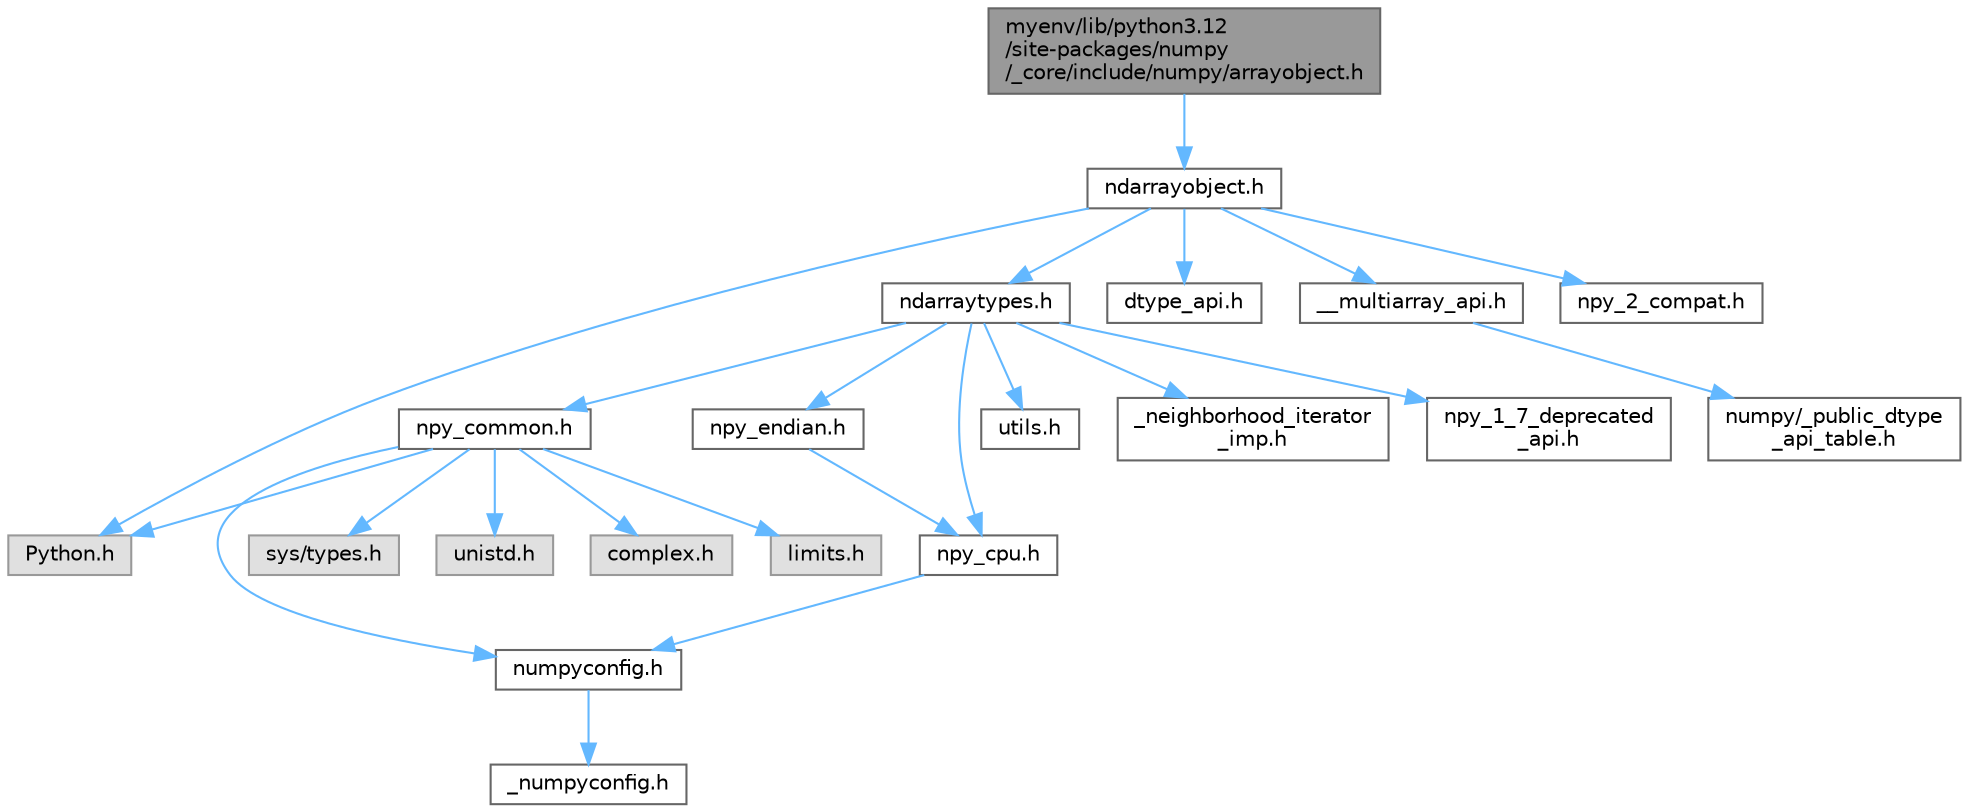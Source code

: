 digraph "myenv/lib/python3.12/site-packages/numpy/_core/include/numpy/arrayobject.h"
{
 // LATEX_PDF_SIZE
  bgcolor="transparent";
  edge [fontname=Helvetica,fontsize=10,labelfontname=Helvetica,labelfontsize=10];
  node [fontname=Helvetica,fontsize=10,shape=box,height=0.2,width=0.4];
  Node1 [id="Node000001",label="myenv/lib/python3.12\l/site-packages/numpy\l/_core/include/numpy/arrayobject.h",height=0.2,width=0.4,color="gray40", fillcolor="grey60", style="filled", fontcolor="black",tooltip=" "];
  Node1 -> Node2 [id="edge1_Node000001_Node000002",color="steelblue1",style="solid",tooltip=" "];
  Node2 [id="Node000002",label="ndarrayobject.h",height=0.2,width=0.4,color="grey40", fillcolor="white", style="filled",URL="$ndarrayobject_8h.html",tooltip=" "];
  Node2 -> Node3 [id="edge2_Node000002_Node000003",color="steelblue1",style="solid",tooltip=" "];
  Node3 [id="Node000003",label="Python.h",height=0.2,width=0.4,color="grey60", fillcolor="#E0E0E0", style="filled",tooltip=" "];
  Node2 -> Node4 [id="edge3_Node000002_Node000004",color="steelblue1",style="solid",tooltip=" "];
  Node4 [id="Node000004",label="ndarraytypes.h",height=0.2,width=0.4,color="grey40", fillcolor="white", style="filled",URL="$ndarraytypes_8h.html",tooltip=" "];
  Node4 -> Node5 [id="edge4_Node000004_Node000005",color="steelblue1",style="solid",tooltip=" "];
  Node5 [id="Node000005",label="npy_common.h",height=0.2,width=0.4,color="grey40", fillcolor="white", style="filled",URL="$npy__common_8h.html",tooltip=" "];
  Node5 -> Node3 [id="edge5_Node000005_Node000003",color="steelblue1",style="solid",tooltip=" "];
  Node5 -> Node6 [id="edge6_Node000005_Node000006",color="steelblue1",style="solid",tooltip=" "];
  Node6 [id="Node000006",label="numpyconfig.h",height=0.2,width=0.4,color="grey40", fillcolor="white", style="filled",URL="$numpyconfig_8h.html",tooltip=" "];
  Node6 -> Node7 [id="edge7_Node000006_Node000007",color="steelblue1",style="solid",tooltip=" "];
  Node7 [id="Node000007",label="_numpyconfig.h",height=0.2,width=0.4,color="grey40", fillcolor="white", style="filled",URL="$__numpyconfig_8h.html",tooltip=" "];
  Node5 -> Node8 [id="edge8_Node000005_Node000008",color="steelblue1",style="solid",tooltip=" "];
  Node8 [id="Node000008",label="sys/types.h",height=0.2,width=0.4,color="grey60", fillcolor="#E0E0E0", style="filled",tooltip=" "];
  Node5 -> Node9 [id="edge9_Node000005_Node000009",color="steelblue1",style="solid",tooltip=" "];
  Node9 [id="Node000009",label="unistd.h",height=0.2,width=0.4,color="grey60", fillcolor="#E0E0E0", style="filled",tooltip=" "];
  Node5 -> Node10 [id="edge10_Node000005_Node000010",color="steelblue1",style="solid",tooltip=" "];
  Node10 [id="Node000010",label="complex.h",height=0.2,width=0.4,color="grey60", fillcolor="#E0E0E0", style="filled",tooltip=" "];
  Node5 -> Node11 [id="edge11_Node000005_Node000011",color="steelblue1",style="solid",tooltip=" "];
  Node11 [id="Node000011",label="limits.h",height=0.2,width=0.4,color="grey60", fillcolor="#E0E0E0", style="filled",tooltip=" "];
  Node4 -> Node12 [id="edge12_Node000004_Node000012",color="steelblue1",style="solid",tooltip=" "];
  Node12 [id="Node000012",label="npy_endian.h",height=0.2,width=0.4,color="grey40", fillcolor="white", style="filled",URL="$npy__endian_8h.html",tooltip=" "];
  Node12 -> Node13 [id="edge13_Node000012_Node000013",color="steelblue1",style="solid",tooltip=" "];
  Node13 [id="Node000013",label="npy_cpu.h",height=0.2,width=0.4,color="grey40", fillcolor="white", style="filled",URL="$npy__cpu_8h.html",tooltip=" "];
  Node13 -> Node6 [id="edge14_Node000013_Node000006",color="steelblue1",style="solid",tooltip=" "];
  Node4 -> Node13 [id="edge15_Node000004_Node000013",color="steelblue1",style="solid",tooltip=" "];
  Node4 -> Node14 [id="edge16_Node000004_Node000014",color="steelblue1",style="solid",tooltip=" "];
  Node14 [id="Node000014",label="utils.h",height=0.2,width=0.4,color="grey40", fillcolor="white", style="filled",URL="$numpy_2__core_2include_2numpy_2utils_8h.html",tooltip=" "];
  Node4 -> Node15 [id="edge17_Node000004_Node000015",color="steelblue1",style="solid",tooltip=" "];
  Node15 [id="Node000015",label="_neighborhood_iterator\l_imp.h",height=0.2,width=0.4,color="grey40", fillcolor="white", style="filled",URL="$__neighborhood__iterator__imp_8h.html",tooltip=" "];
  Node4 -> Node16 [id="edge18_Node000004_Node000016",color="steelblue1",style="solid",tooltip=" "];
  Node16 [id="Node000016",label="npy_1_7_deprecated\l_api.h",height=0.2,width=0.4,color="grey40", fillcolor="white", style="filled",URL="$npy__1__7__deprecated__api_8h.html",tooltip=" "];
  Node2 -> Node17 [id="edge19_Node000002_Node000017",color="steelblue1",style="solid",tooltip=" "];
  Node17 [id="Node000017",label="dtype_api.h",height=0.2,width=0.4,color="grey40", fillcolor="white", style="filled",URL="$dtype__api_8h.html",tooltip=" "];
  Node2 -> Node18 [id="edge20_Node000002_Node000018",color="steelblue1",style="solid",tooltip=" "];
  Node18 [id="Node000018",label="__multiarray_api.h",height=0.2,width=0.4,color="grey40", fillcolor="white", style="filled",URL="$____multiarray__api_8h.html",tooltip=" "];
  Node18 -> Node19 [id="edge21_Node000018_Node000019",color="steelblue1",style="solid",tooltip=" "];
  Node19 [id="Node000019",label="numpy/_public_dtype\l_api_table.h",height=0.2,width=0.4,color="grey40", fillcolor="white", style="filled",URL="$__public__dtype__api__table_8h.html",tooltip=" "];
  Node2 -> Node20 [id="edge22_Node000002_Node000020",color="steelblue1",style="solid",tooltip=" "];
  Node20 [id="Node000020",label="npy_2_compat.h",height=0.2,width=0.4,color="grey40", fillcolor="white", style="filled",URL="$npy__2__compat_8h.html",tooltip=" "];
}
